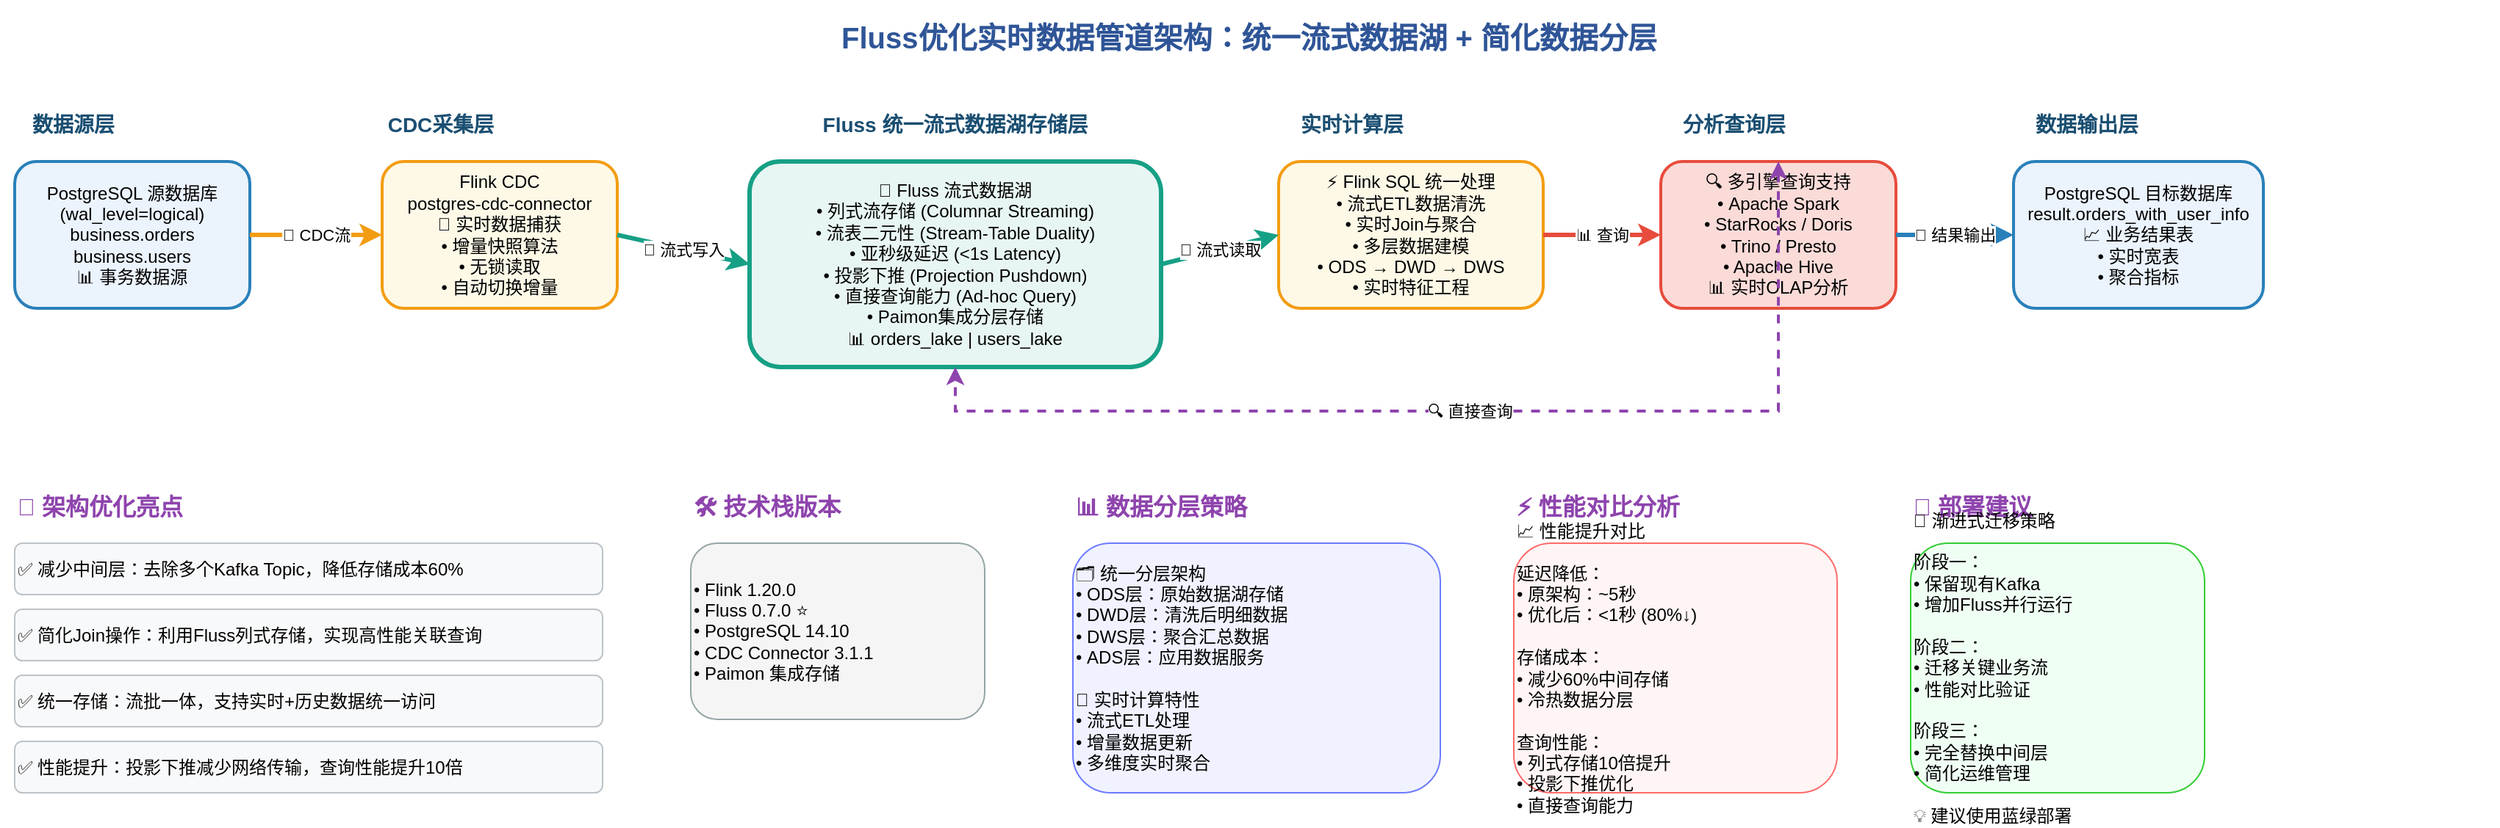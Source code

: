 <mxfile>
    <diagram name="Fluss优化实时数据管道架构" id="optimized-fluss-pipeline">
        <mxGraphModel dx="320" dy="750" grid="1" gridSize="10" guides="1" tooltips="1" connect="1" arrows="1" fold="1" page="1" pageScale="1" pageWidth="1800" pageHeight="1200" math="0" shadow="0">
            <root>
                <mxCell id="0"/>
                <mxCell id="1" parent="0"/>
                
                <!-- 标题 -->
                <mxCell id="title" value="Fluss优化实时数据管道架构：统一流式数据湖 + 简化数据分层" style="text;html=1;strokeColor=none;fillColor=none;align=center;verticalAlign=middle;whiteSpace=wrap;rounded=0;fontSize=20;fontStyle=1;fontColor=#2F5597;" parent="1" vertex="1">
                    <mxGeometry x="50" y="20" width="1700" height="50" as="geometry"/>
                </mxCell>
                
                <!-- 数据源层 -->
                <mxCell id="source-layer" value="数据源层" style="text;html=1;strokeColor=none;fillColor=none;align=center;verticalAlign=middle;whiteSpace=wrap;rounded=0;fontSize=14;fontStyle=1;fontColor=#1B4F72;" parent="1" vertex="1">
                    <mxGeometry x="50" y="90" width="100" height="30" as="geometry"/>
                </mxCell>
                
                <mxCell id="pg-source" value="PostgreSQL 源数据库&#xa;(wal_level=logical)&#xa;business.orders&#xa;business.users&#xa;📊 事务数据源" style="rounded=1;whiteSpace=wrap;html=1;fillColor=#EBF3FD;strokeColor=#2980B9;fontSize=12;strokeWidth=2;" parent="1" vertex="1">
                    <mxGeometry x="60" y="130" width="160" height="100" as="geometry"/>
                </mxCell>
                
                <!-- CDC采集层 -->
                <mxCell id="cdc-layer" value="CDC采集层" style="text;html=1;strokeColor=none;fillColor=none;align=center;verticalAlign=middle;whiteSpace=wrap;rounded=0;fontSize=14;fontStyle=1;fontColor=#1B4F72;" parent="1" vertex="1">
                    <mxGeometry x="300" y="90" width="100" height="30" as="geometry"/>
                </mxCell>
                
                <mxCell id="flink-cdc" value="Flink CDC&#xa;postgres-cdc-connector&#xa;🔄 实时数据捕获&#xa;• 增量快照算法&#xa;• 无锁读取&#xa;• 自动切换增量" style="rounded=1;whiteSpace=wrap;html=1;fillColor=#FEF9E7;strokeColor=#F39C12;fontSize=12;strokeWidth=2;" parent="1" vertex="1">
                    <mxGeometry x="310" y="130" width="160" height="100" as="geometry"/>
                </mxCell>
                
                <!-- Fluss统一存储层 -->
                <mxCell id="fluss-layer" value="Fluss 统一流式数据湖存储层" style="text;html=1;strokeColor=none;fillColor=none;align=center;verticalAlign=middle;whiteSpace=wrap;rounded=0;fontSize=14;fontStyle=1;fontColor=#1B4F72;" parent="1" vertex="1">
                    <mxGeometry x="580" y="90" width="240" height="30" as="geometry"/>
                </mxCell>
                
                <mxCell id="fluss-storage" value="🌊 Fluss 流式数据湖&#xa;• 列式流存储 (Columnar Streaming)&#xa;• 流表二元性 (Stream-Table Duality)&#xa;• 亚秒级延迟 (&lt;1s Latency)&#xa;• 投影下推 (Projection Pushdown)&#xa;• 直接查询能力 (Ad-hoc Query)&#xa;• Paimon集成分层存储&#xa;📊 orders_lake | users_lake" style="rounded=1;whiteSpace=wrap;html=1;fillColor=#E8F6F3;strokeColor=#16A085;fontSize=12;strokeWidth=3;" parent="1" vertex="1">
                    <mxGeometry x="560" y="130" width="280" height="140" as="geometry"/>
                </mxCell>
                
                <!-- 实时计算层 -->
                <mxCell id="compute-layer" value="实时计算层" style="text;html=1;strokeColor=none;fillColor=none;align=center;verticalAlign=middle;whiteSpace=wrap;rounded=0;fontSize=14;fontStyle=1;fontColor=#1B4F72;" parent="1" vertex="1">
                    <mxGeometry x="920" y="90" width="100" height="30" as="geometry"/>
                </mxCell>
                
                <mxCell id="flink-sql" value="⚡ Flink SQL 统一处理&#xa;• 流式ETL数据清洗&#xa;• 实时Join与聚合&#xa;• 多层数据建模&#xa;• ODS → DWD → DWS&#xa;• 实时特征工程" style="rounded=1;whiteSpace=wrap;html=1;fillColor=#FEF9E7;strokeColor=#F39C12;fontSize=12;strokeWidth=2;" parent="1" vertex="1">
                    <mxGeometry x="920" y="130" width="180" height="100" as="geometry"/>
                </mxCell>
                
                <!-- 分析查询层 -->
                <mxCell id="query-layer" value="分析查询层" style="text;html=1;strokeColor=none;fillColor=none;align=center;verticalAlign=middle;whiteSpace=wrap;rounded=0;fontSize=14;fontStyle=1;fontColor=#1B4F72;" parent="1" vertex="1">
                    <mxGeometry x="1180" y="90" width="100" height="30" as="geometry"/>
                </mxCell>
                
                <mxCell id="olap-engines" value="🔍 多引擎查询支持&#xa;• Apache Spark&#xa;• StarRocks / Doris&#xa;• Trino / Presto&#xa;• Apache Hive&#xa;📊 实时OLAP分析" style="rounded=1;whiteSpace=wrap;html=1;fillColor=#FADBD8;strokeColor=#E74C3C;fontSize=12;strokeWidth=2;" parent="1" vertex="1">
                    <mxGeometry x="1180" y="130" width="160" height="100" as="geometry"/>
                </mxCell>
                
                <!-- 输出层 -->
                <mxCell id="output-layer" value="数据输出层" style="text;html=1;strokeColor=none;fillColor=none;align=center;verticalAlign=middle;whiteSpace=wrap;rounded=0;fontSize=14;fontStyle=1;fontColor=#1B4F72;" parent="1" vertex="1">
                    <mxGeometry x="1420" y="90" width="100" height="30" as="geometry"/>
                </mxCell>
                
                <mxCell id="pg-sink" value="PostgreSQL 目标数据库&#xa;result.orders_with_user_info&#xa;📈 业务结果表&#xa;• 实时宽表&#xa;• 聚合指标" style="rounded=1;whiteSpace=wrap;html=1;fillColor=#EBF3FD;strokeColor=#2980B9;fontSize=12;strokeWidth=2;" parent="1" vertex="1">
                    <mxGeometry x="1420" y="130" width="170" height="100" as="geometry"/>
                </mxCell>
                
                <!-- 数据流向箭头 -->
                <mxCell id="arrow1" value="📡 CDC流" style="endArrow=classic;html=1;rounded=0;exitX=1;exitY=0.5;exitDx=0;exitDy=0;entryX=0;entryY=0.5;entryDx=0;entryDy=0;strokeWidth=3;strokeColor=#F39C12;" parent="1" source="pg-source" target="flink-cdc" edge="1">
                    <mxGeometry width="50" height="50" relative="1" as="geometry">
                        <mxPoint x="240" y="180" as="sourcePoint"/>
                        <mxPoint x="300" y="180" as="targetPoint"/>
                    </mxGeometry>
                </mxCell>
                
                <mxCell id="arrow2" value="🌊 流式写入" style="endArrow=classic;html=1;rounded=0;exitX=1;exitY=0.5;exitDx=0;exitDy=0;entryX=0;entryY=0.5;entryDx=0;entryDy=0;strokeWidth=3;strokeColor=#16A085;" parent="1" source="flink-cdc" target="fluss-storage" edge="1">
                    <mxGeometry width="50" height="50" relative="1" as="geometry">
                        <mxPoint x="490" y="180" as="sourcePoint"/>
                        <mxPoint x="550" y="180" as="targetPoint"/>
                    </mxGeometry>
                </mxCell>
                
                <mxCell id="arrow3" value="🔄 流式读取" style="endArrow=classic;html=1;rounded=0;exitX=1;exitY=0.5;exitDx=0;exitDy=0;entryX=0;entryY=0.5;entryDx=0;entryDy=0;strokeWidth=3;strokeColor=#16A085;" parent="1" source="fluss-storage" target="flink-sql" edge="1">
                    <mxGeometry width="50" height="50" relative="1" as="geometry">
                        <mxPoint x="860" y="200" as="sourcePoint"/>
                        <mxPoint x="910" y="180" as="targetPoint"/>
                    </mxGeometry>
                </mxCell>
                
                <mxCell id="arrow4" value="📊 查询" style="endArrow=classic;html=1;rounded=0;exitX=1;exitY=0.5;exitDx=0;exitDy=0;entryX=0;entryY=0.5;entryDx=0;entryDy=0;strokeWidth=3;strokeColor=#E74C3C;" parent="1" source="flink-sql" target="olap-engines" edge="1">
                    <mxGeometry width="50" height="50" relative="1" as="geometry">
                        <mxPoint x="1120" y="180" as="sourcePoint"/>
                        <mxPoint x="1170" y="180" as="targetPoint"/>
                    </mxGeometry>
                </mxCell>
                
                <mxCell id="arrow5" value="💾 结果输出" style="endArrow=classic;html=1;rounded=0;exitX=1;exitY=0.5;exitDx=0;exitDy=0;entryX=0;entryY=0.5;entryDx=0;entryDy=0;strokeWidth=3;strokeColor=#2980B9;" parent="1" source="olap-engines" target="pg-sink" edge="1">
                    <mxGeometry width="50" height="50" relative="1" as="geometry">
                        <mxPoint x="1360" y="180" as="sourcePoint"/>
                        <mxPoint x="1410" y="180" as="targetPoint"/>
                    </mxGeometry>
                </mxCell>
                
                <!-- 双向箭头表示Fluss的查询能力 -->
                <mxCell id="bi-arrow" value="🔍 直接查询" style="endArrow=classic;startArrow=classic;html=1;rounded=0;exitX=0.5;exitY=0;exitDx=0;exitDy=0;entryX=0.5;entryY=1;entryDx=0;entryDy=0;strokeWidth=2;strokeColor=#8E44AD;dashed=1;" parent="1" source="olap-engines" target="fluss-storage" edge="1">
                    <mxGeometry width="50" height="50" relative="1" as="geometry">
                        <mxPoint x="1260" y="120" as="sourcePoint"/>
                        <mxPoint x="700" y="280" as="targetPoint"/>
                        <Array as="points">
                            <mxPoint x="1260" y="300"/>
                            <mxPoint x="700" y="300"/>
                        </Array>
                    </mxGeometry>
                </mxCell>
                
                <!-- 优化亮点说明 -->
                <mxCell id="optimization-title" value="🚀 架构优化亮点" style="text;html=1;strokeColor=none;fillColor=none;align=left;verticalAlign=middle;whiteSpace=wrap;rounded=0;fontSize=16;fontStyle=1;fontColor=#8E44AD;" parent="1" vertex="1">
                    <mxGeometry x="60" y="350" width="200" height="30" as="geometry"/>
                </mxCell>
                
                <mxCell id="opt1" value="✅ 减少中间层：去除多个Kafka Topic，降低存储成本60%" style="text;html=1;strokeColor=none;fillColor=#F8F9FA;align=left;verticalAlign=middle;whiteSpace=wrap;rounded=1;fontSize=12;strokeColor=#BDC3C7;" parent="1" vertex="1">
                    <mxGeometry x="60" y="390" width="400" height="35" as="geometry"/>
                </mxCell>
                
                <mxCell id="opt2" value="✅ 简化Join操作：利用Fluss列式存储，实现高性能关联查询" style="text;html=1;strokeColor=none;fillColor=#F8F9FA;align=left;verticalAlign=middle;whiteSpace=wrap;rounded=1;fontSize=12;strokeColor=#BDC3C7;" parent="1" vertex="1">
                    <mxGeometry x="60" y="435" width="400" height="35" as="geometry"/>
                </mxCell>
                
                <mxCell id="opt3" value="✅ 统一存储：流批一体，支持实时+历史数据统一访问" style="text;html=1;strokeColor=none;fillColor=#F8F9FA;align=left;verticalAlign=middle;whiteSpace=wrap;rounded=1;fontSize=12;strokeColor=#BDC3C7;" parent="1" vertex="1">
                    <mxGeometry x="60" y="480" width="400" height="35" as="geometry"/>
                </mxCell>
                
                <mxCell id="opt4" value="✅ 性能提升：投影下推减少网络传输，查询性能提升10倍" style="text;html=1;strokeColor=none;fillColor=#F8F9FA;align=left;verticalAlign=middle;whiteSpace=wrap;rounded=1;fontSize=12;strokeColor=#BDC3C7;" parent="1" vertex="1">
                    <mxGeometry x="60" y="525" width="400" height="35" as="geometry"/>
                </mxCell>
                
                <!-- 技术栈信息 -->
                <mxCell id="tech-stack" value="🛠️ 技术栈版本" style="text;html=1;strokeColor=none;fillColor=none;align=left;verticalAlign=middle;whiteSpace=wrap;rounded=0;fontSize=16;fontStyle=1;fontColor=#8E44AD;" parent="1" vertex="1">
                    <mxGeometry x="520" y="350" width="200" height="30" as="geometry"/>
                </mxCell>
                
                <mxCell id="tech-info" value="• Flink 1.20.0&#xa;• Fluss 0.7.0 ⭐&#xa;• PostgreSQL 14.10&#xa;• CDC Connector 3.1.1&#xa;• Paimon 集成存储" style="rounded=1;whiteSpace=wrap;html=1;fillColor=#F5F5F5;strokeColor=#95A5A6;align=left;fontSize=12;strokeWidth=1;" parent="1" vertex="1">
                    <mxGeometry x="520" y="390" width="200" height="120" as="geometry"/>
                </mxCell>
                
                <!-- 数据分层说明 -->
                <mxCell id="layer-title" value="📊 数据分层策略" style="text;html=1;strokeColor=none;fillColor=none;align=left;verticalAlign=middle;whiteSpace=wrap;rounded=0;fontSize=16;fontStyle=1;fontColor=#8E44AD;" parent="1" vertex="1">
                    <mxGeometry x="780" y="350" width="200" height="30" as="geometry"/>
                </mxCell>
                
                <mxCell id="layer-info" value="🗂️ 统一分层架构&#xa;• ODS层：原始数据湖存储&#xa;• DWD层：清洗后明细数据&#xa;• DWS层：聚合汇总数据&#xa;• ADS层：应用数据服务&#xa;&#xa;🔄 实时计算特性&#xa;• 流式ETL处理&#xa;• 增量数据更新&#xa;• 多维度实时聚合" style="rounded=1;whiteSpace=wrap;html=1;fillColor=#F0F3FF;strokeColor=#6C7BFF;align=left;fontSize=12;strokeWidth=1;" parent="1" vertex="1">
                    <mxGeometry x="780" y="390" width="250" height="170" as="geometry"/>
                </mxCell>
                
                <!-- 性能对比 -->
                <mxCell id="perf-title" value="⚡ 性能对比分析" style="text;html=1;strokeColor=none;fillColor=none;align=left;verticalAlign=middle;whiteSpace=wrap;rounded=0;fontSize=16;fontStyle=1;fontColor=#8E44AD;" parent="1" vertex="1">
                    <mxGeometry x="1080" y="350" width="200" height="30" as="geometry"/>
                </mxCell>
                
                <mxCell id="perf-info" value="📈 性能提升对比&#xa;&#xa;延迟降低：&#xa;• 原架构：~5秒&#xa;• 优化后：&lt;1秒 (80%↓)&#xa;&#xa;存储成本：&#xa;• 减少60%中间存储&#xa;• 冷热数据分层&#xa;&#xa;查询性能：&#xa;• 列式存储10倍提升&#xa;• 投影下推优化&#xa;• 直接查询能力" style="rounded=1;whiteSpace=wrap;html=1;fillColor=#FFF5F5;strokeColor=#FF6B6B;align=left;fontSize=12;strokeWidth=1;" parent="1" vertex="1">
                    <mxGeometry x="1080" y="390" width="220" height="170" as="geometry"/>
                </mxCell>
                
                <!-- 部署建议 -->
                <mxCell id="deploy-title" value="🚀 部署建议" style="text;html=1;strokeColor=none;fillColor=none;align=left;verticalAlign=middle;whiteSpace=wrap;rounded=0;fontSize=16;fontStyle=1;fontColor=#8E44AD;" parent="1" vertex="1">
                    <mxGeometry x="1350" y="350" width="200" height="30" as="geometry"/>
                </mxCell>
                
                <mxCell id="deploy-info" value="🔧 渐进式迁移策略&#xa;&#xa;阶段一：&#xa;• 保留现有Kafka&#xa;• 增加Fluss并行运行&#xa;&#xa;阶段二：&#xa;• 迁移关键业务流&#xa;• 性能对比验证&#xa;&#xa;阶段三：&#xa;• 完全替换中间层&#xa;• 简化运维管理&#xa;&#xa;💡 建议使用蓝绿部署" style="rounded=1;whiteSpace=wrap;html=1;fillColor=#F0FFF4;strokeColor=#32CD32;align=left;fontSize=12;strokeWidth=1;" parent="1" vertex="1">
                    <mxGeometry x="1350" y="390" width="200" height="170" as="geometry"/>
                </mxCell>
                
            </root>
        </mxGraphModel>
    </diagram>
</mxfile>